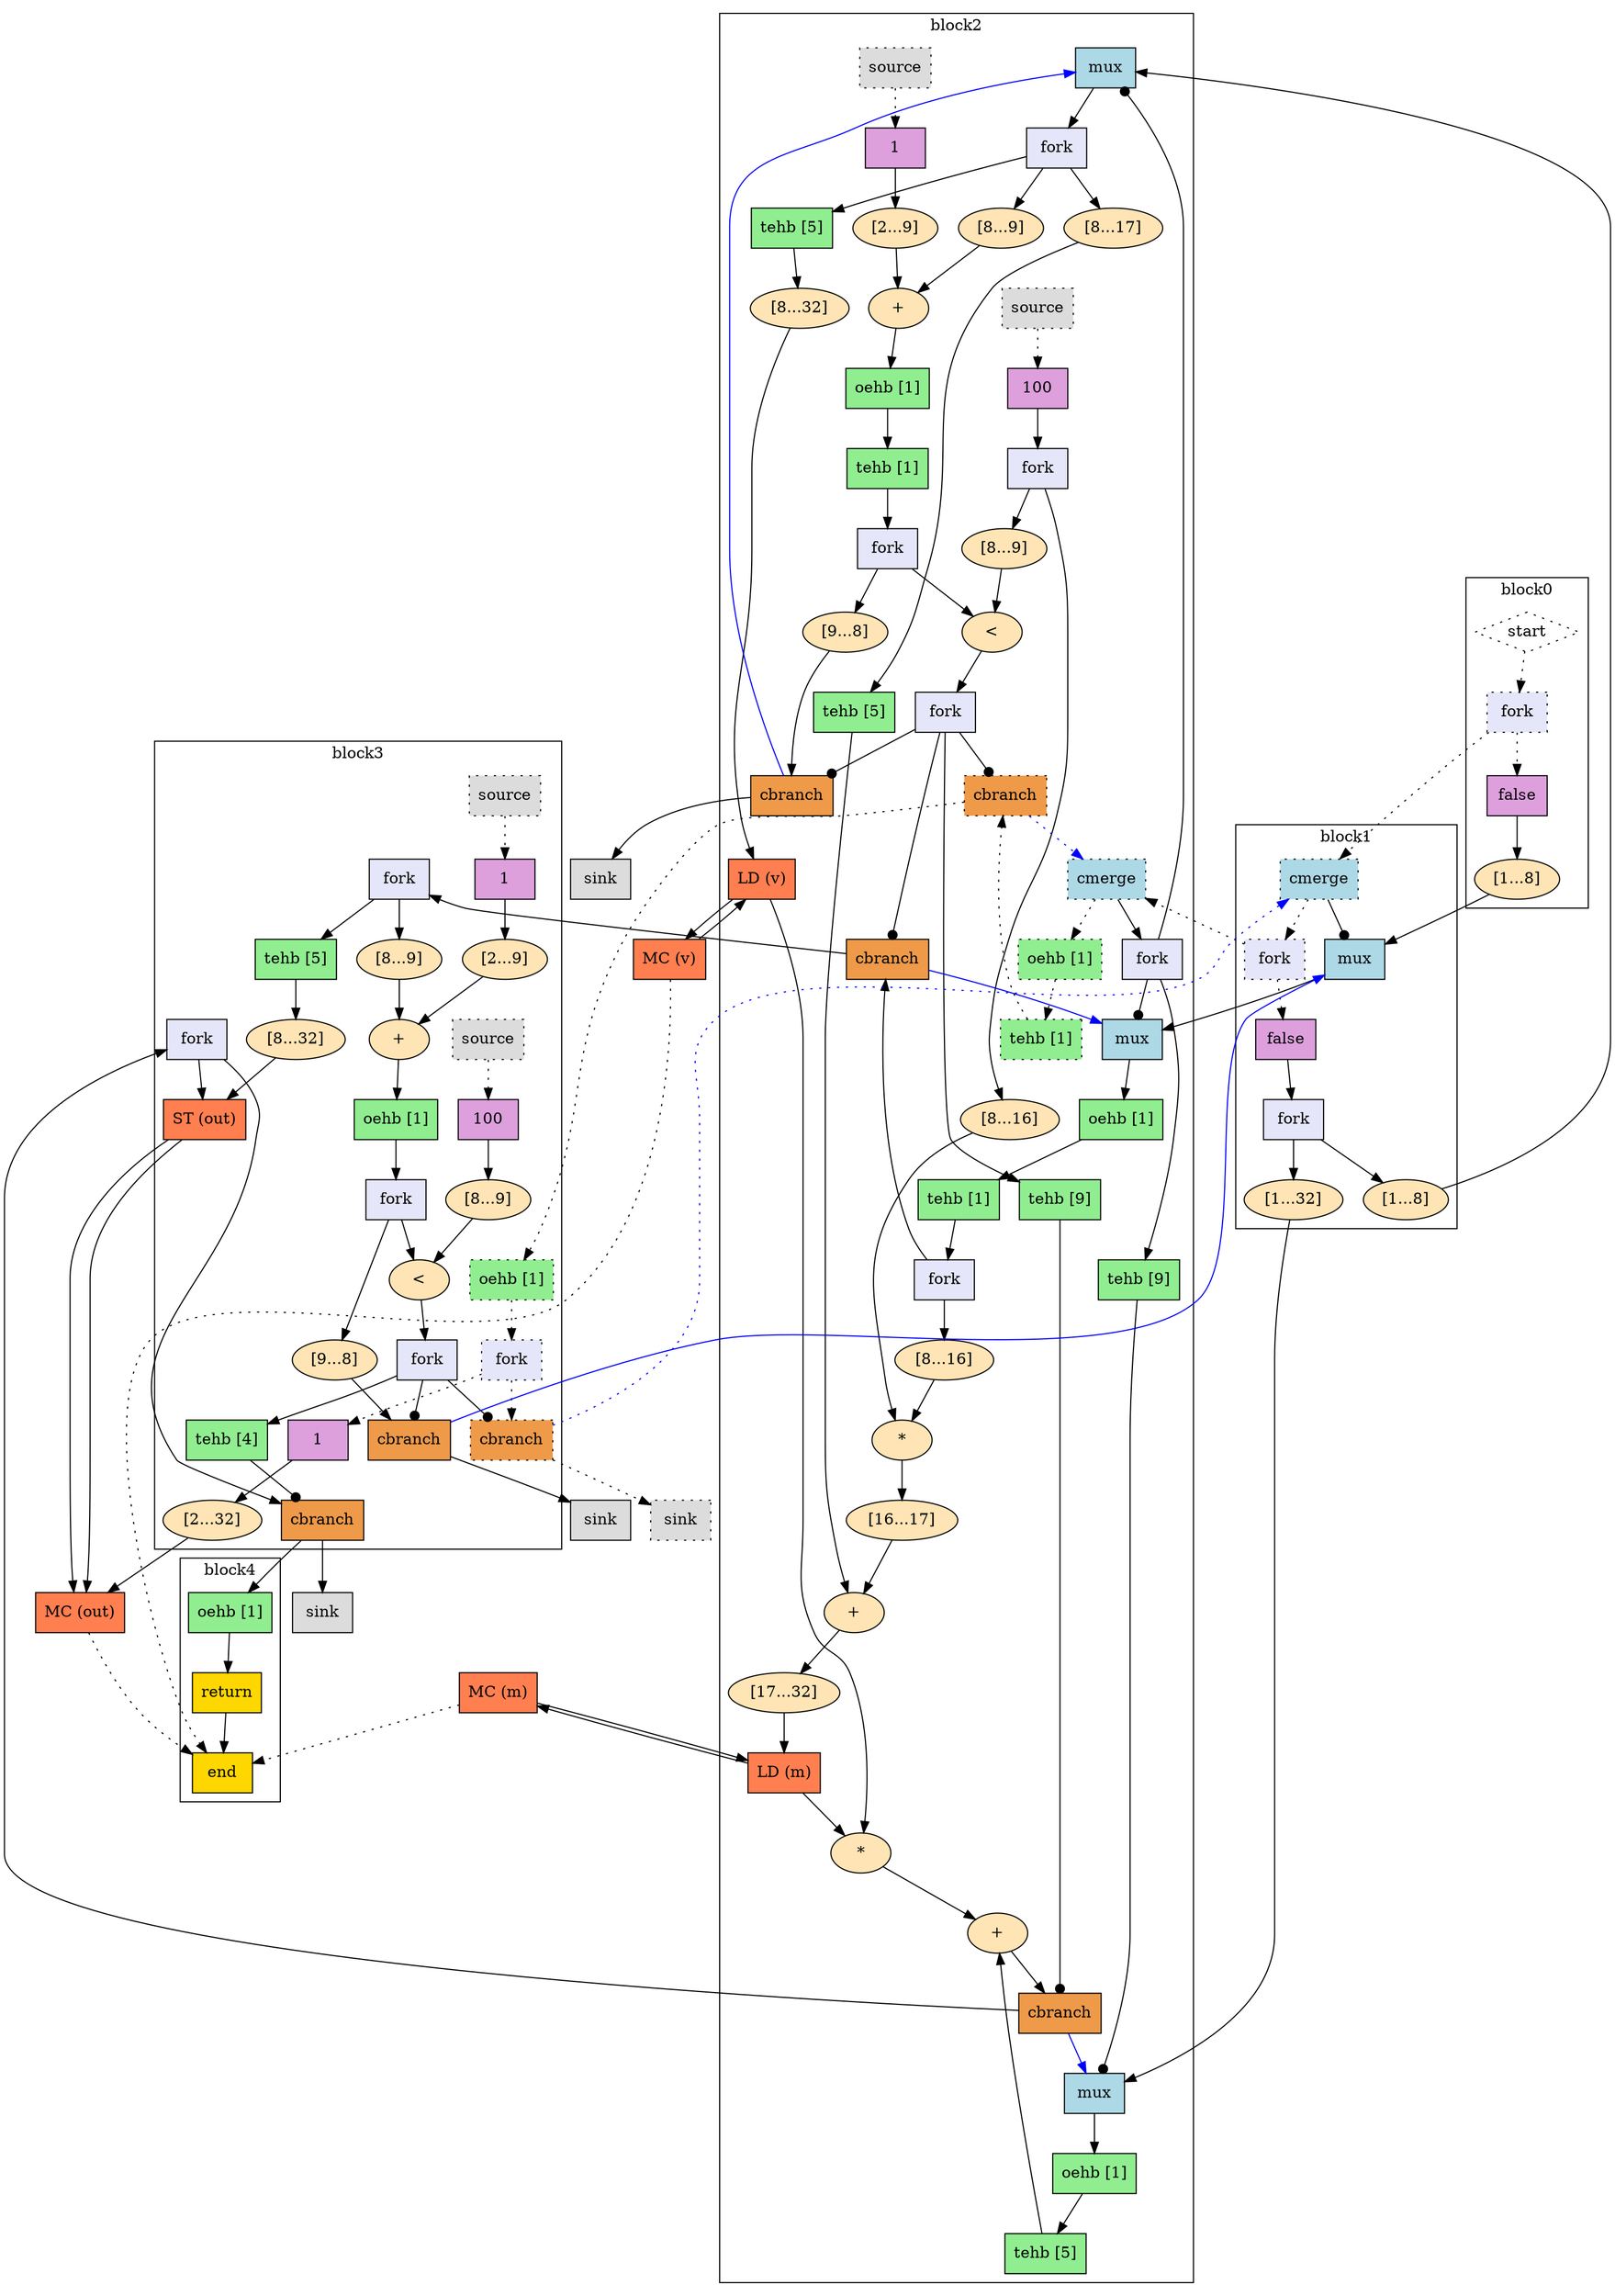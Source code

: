 Digraph G {
  splines=spline;
  compound=true; // Allow edges between clusters
  // Units/Channels in BB 0
  subgraph "cluster0" {
    label="block0"
    // Units from function arguments
    "start" [mlir_op="handshake.func", shape=diamond, label="start", style="dotted", ]
    // Units in BB 0
    "fork0" [mlir_op="handshake.fork", label="fork", fillcolor=lavender, shape="box", style="filled, dotted", ]
    "constant0" [mlir_op="handshake.constant", label="false", fillcolor=plum, shape="box", style="filled", ]
    "extsi7" [mlir_op="arith.extsi", label="[1...8]", fillcolor=moccasin, shape="oval", style="filled", ]
    // Channels from function arguments
    "start" -> "fork0" [style="dotted", dir="both", arrowtail="none", arrowhead="normal", ]
    // Channels in BB 0
    "fork0" -> "constant0" [style="dotted", dir="both", arrowtail="none", arrowhead="normal", ]
    "constant0" -> "extsi7" [style="solid", dir="both", arrowtail="none", arrowhead="normal", ]
  }
  // Units/Channels in BB 1
  subgraph "cluster1" {
    label="block1"
    // Units in BB 1
    "mux4" [mlir_op="handshake.mux", label="mux", fillcolor=lightblue, shape="box", style="filled", ]
    "control_merge4" [mlir_op="handshake.control_merge", label="cmerge", fillcolor=lightblue, shape="box", style="filled, dotted", ]
    "fork1" [mlir_op="handshake.fork", label="fork", fillcolor=lavender, shape="box", style="filled, dotted", ]
    "constant1" [mlir_op="handshake.constant", label="false", fillcolor=plum, shape="box", style="filled", ]
    "fork2" [mlir_op="handshake.fork", label="fork", fillcolor=lavender, shape="box", style="filled", ]
    "extsi8" [mlir_op="arith.extsi", label="[1...8]", fillcolor=moccasin, shape="oval", style="filled", ]
    "extsi9" [mlir_op="arith.extsi", label="[1...32]", fillcolor=moccasin, shape="oval", style="filled", ]
    // Channels in BB 1
    "control_merge4" -> "fork1" [style="dotted", dir="both", arrowtail="none", arrowhead="normal", ]
    "control_merge4" -> "mux4" [style="solid", dir="both", arrowtail="none", arrowhead="dot", ]
    "fork1" -> "constant1" [style="dotted", dir="both", arrowtail="none", arrowhead="normal", ]
    "constant1" -> "fork2" [style="solid", dir="both", arrowtail="none", arrowhead="normal", ]
    "fork2" -> "extsi8" [style="solid", dir="both", arrowtail="none", arrowhead="normal", ]
    "fork2" -> "extsi9" [style="solid", dir="both", arrowtail="none", arrowhead="normal", ]
  }
  // Units/Channels in BB 2
  subgraph "cluster2" {
    label="block2"
    // Units in BB 2
    "mux5" [mlir_op="handshake.mux", label="mux", fillcolor=lightblue, shape="box", style="filled", ]
    "fork3" [mlir_op="handshake.fork", label="fork", fillcolor=lavender, shape="box", style="filled", ]
    "extsi10" [mlir_op="arith.extsi", label="[8...17]", fillcolor=moccasin, shape="oval", style="filled", ]
    "extsi11" [mlir_op="arith.extsi", label="[8...9]", fillcolor=moccasin, shape="oval", style="filled", ]
    "tehb0" [mlir_op="handshake.tehb", label="tehb [5]", fillcolor=lightgreen, shape="box", style="filled", ]
    "extsi12" [mlir_op="arith.extsi", label="[8...32]", fillcolor=moccasin, shape="oval", style="filled", ]
    "tehb5" [mlir_op="handshake.tehb", label="tehb [9]", fillcolor=lightgreen, shape="box", style="filled", ]
    "mux2" [mlir_op="handshake.mux", label="mux", fillcolor=lightblue, shape="box", style="filled", ]
    "mux6" [mlir_op="handshake.mux", label="mux", fillcolor=lightblue, shape="box", style="filled", ]
    "oehb1" [mlir_op="handshake.oehb", label="oehb [1]", fillcolor=lightgreen, shape="box", style="filled", ]
    "tehb3" [mlir_op="handshake.tehb", label="tehb [1]", fillcolor=lightgreen, shape="box", style="filled", ]
    "fork4" [mlir_op="handshake.fork", label="fork", fillcolor=lavender, shape="box", style="filled", ]
    "extsi13" [mlir_op="arith.extsi", label="[8...16]", fillcolor=moccasin, shape="oval", style="filled", ]
    "control_merge5" [mlir_op="handshake.control_merge", label="cmerge", fillcolor=lightblue, shape="box", style="filled, dotted", ]
    "fork5" [mlir_op="handshake.fork", label="fork", fillcolor=lavender, shape="box", style="filled", ]
    "source0" [mlir_op="handshake.source", label="source", fillcolor=gainsboro, shape="box", style="filled, dotted", ]
    "constant10" [mlir_op="handshake.constant", label="100", fillcolor=plum, shape="box", style="filled", ]
    "fork6" [mlir_op="handshake.fork", label="fork", fillcolor=lavender, shape="box", style="filled", ]
    "extsi14" [mlir_op="arith.extsi", label="[8...16]", fillcolor=moccasin, shape="oval", style="filled", ]
    "extsi15" [mlir_op="arith.extsi", label="[8...9]", fillcolor=moccasin, shape="oval", style="filled", ]
    "source1" [mlir_op="handshake.source", label="source", fillcolor=gainsboro, shape="box", style="filled, dotted", ]
    "constant11" [mlir_op="handshake.constant", label="1", fillcolor=plum, shape="box", style="filled", ]
    "extsi16" [mlir_op="arith.extsi", label="[2...9]", fillcolor=moccasin, shape="oval", style="filled", ]
    "mc_load0" [mlir_op="handshake.mc_load", label="LD (v)", fillcolor=coral, shape="box", style="filled", ]
    "muli2" [mlir_op="arith.muli", label="*", fillcolor=moccasin, shape="oval", style="filled", ]
    "extsi17" [mlir_op="arith.extsi", label="[16...17]", fillcolor=moccasin, shape="oval", style="filled", ]
    "tehb1" [mlir_op="handshake.tehb", label="tehb [5]", fillcolor=lightgreen, shape="box", style="filled", ]
    "addi4" [mlir_op="arith.addi", label="+", fillcolor=moccasin, shape="oval", style="filled", ]
    "extsi18" [mlir_op="arith.extsi", label="[17...32]", fillcolor=moccasin, shape="oval", style="filled", ]
    "mc_load1" [mlir_op="handshake.mc_load", label="LD (m)", fillcolor=coral, shape="box", style="filled", ]
    "muli0" [mlir_op="arith.muli", label="*", fillcolor=moccasin, shape="oval", style="filled", ]
    "oehb0" [mlir_op="handshake.oehb", label="oehb [1]", fillcolor=lightgreen, shape="box", style="filled", ]
    "tehb2" [mlir_op="handshake.tehb", label="tehb [5]", fillcolor=lightgreen, shape="box", style="filled", ]
    "addi0" [mlir_op="arith.addi", label="+", fillcolor=moccasin, shape="oval", style="filled", ]
    "addi5" [mlir_op="arith.addi", label="+", fillcolor=moccasin, shape="oval", style="filled", ]
    "oehb3" [mlir_op="handshake.oehb", label="oehb [1]", fillcolor=lightgreen, shape="box", style="filled", ]
    "tehb6" [mlir_op="handshake.tehb", label="tehb [1]", fillcolor=lightgreen, shape="box", style="filled", ]
    "fork7" [mlir_op="handshake.fork", label="fork", fillcolor=lavender, shape="box", style="filled", ]
    "trunci0" [mlir_op="arith.trunci", label="[9...8]", fillcolor=moccasin, shape="oval", style="filled", ]
    "cmpi2" [mlir_op="arith.cmpi<", label="<", fillcolor=moccasin, shape="oval", style="filled", ]
    "fork8" [mlir_op="handshake.fork", label="fork", fillcolor=lavender, shape="box", style="filled", ]
    "cond_br0" [mlir_op="handshake.cond_br", label="cbranch", fillcolor=tan2, shape="box", style="filled", ]
    "tehb7" [mlir_op="handshake.tehb", label="tehb [9]", fillcolor=lightgreen, shape="box", style="filled", ]
    "cond_br3" [mlir_op="handshake.cond_br", label="cbranch", fillcolor=tan2, shape="box", style="filled", ]
    "cond_br1" [mlir_op="handshake.cond_br", label="cbranch", fillcolor=tan2, shape="box", style="filled", ]
    "oehb2" [mlir_op="handshake.oehb", label="oehb [1]", fillcolor=lightgreen, shape="box", style="filled, dotted", ]
    "tehb4" [mlir_op="handshake.tehb", label="tehb [1]", fillcolor=lightgreen, shape="box", style="filled, dotted", ]
    "cond_br5" [mlir_op="handshake.cond_br", label="cbranch", fillcolor=tan2, shape="box", style="filled, dotted", ]
    // Channels in BB 2
    "mux5" -> "fork3" [style="solid", dir="both", arrowtail="none", arrowhead="normal", ]
    "fork3" -> "extsi10" [style="solid", dir="both", arrowtail="none", arrowhead="normal", ]
    "fork3" -> "extsi11" [style="solid", dir="both", arrowtail="none", arrowhead="normal", ]
    "fork3" -> "tehb0" [style="solid", dir="both", arrowtail="none", arrowhead="normal", ]
    "extsi10" -> "tehb1" [style="solid", dir="both", arrowtail="none", arrowhead="normal", ]
    "extsi11" -> "addi5" [style="solid", dir="both", arrowtail="none", arrowhead="normal", ]
    "tehb0" -> "extsi12" [style="solid", dir="both", arrowtail="none", arrowhead="normal", ]
    "extsi12" -> "mc_load0" [style="solid", dir="both", arrowtail="none", arrowhead="normal", ]
    "tehb5" -> "mux2" [style="solid", dir="both", arrowtail="none", arrowhead="dot", ]
    "mux2" -> "oehb0" [style="solid", dir="both", arrowtail="none", arrowhead="normal", ]
    "mux6" -> "oehb1" [style="solid", dir="both", arrowtail="none", arrowhead="normal", ]
    "oehb1" -> "tehb3" [style="solid", dir="both", arrowtail="none", arrowhead="normal", ]
    "tehb3" -> "fork4" [style="solid", dir="both", arrowtail="none", arrowhead="normal", ]
    "fork4" -> "cond_br1" [style="solid", dir="both", arrowtail="none", arrowhead="normal", ]
    "fork4" -> "extsi13" [style="solid", dir="both", arrowtail="none", arrowhead="normal", ]
    "extsi13" -> "muli2" [style="solid", dir="both", arrowtail="none", arrowhead="normal", ]
    "control_merge5" -> "oehb2" [style="dotted", dir="both", arrowtail="none", arrowhead="normal", ]
    "control_merge5" -> "fork5" [style="solid", dir="both", arrowtail="none", arrowhead="normal", ]
    "fork5" -> "mux6" [style="solid", dir="both", arrowtail="none", arrowhead="dot", ]
    "fork5" -> "mux5" [style="solid", dir="both", arrowtail="none", arrowhead="dot", ]
    "fork5" -> "tehb5" [style="solid", dir="both", arrowtail="none", arrowhead="normal", ]
    "source0" -> "constant10" [style="dotted", dir="both", arrowtail="none", arrowhead="normal", ]
    "constant10" -> "fork6" [style="solid", dir="both", arrowtail="none", arrowhead="normal", ]
    "fork6" -> "extsi14" [style="solid", dir="both", arrowtail="none", arrowhead="normal", ]
    "fork6" -> "extsi15" [style="solid", dir="both", arrowtail="none", arrowhead="normal", ]
    "extsi14" -> "muli2" [style="solid", dir="both", arrowtail="none", arrowhead="normal", ]
    "extsi15" -> "cmpi2" [style="solid", dir="both", arrowtail="none", arrowhead="normal", ]
    "source1" -> "constant11" [style="dotted", dir="both", arrowtail="none", arrowhead="normal", ]
    "constant11" -> "extsi16" [style="solid", dir="both", arrowtail="none", arrowhead="normal", ]
    "extsi16" -> "addi5" [style="solid", dir="both", arrowtail="none", arrowhead="normal", ]
    "mc_load0" -> "muli0" [style="solid", dir="both", arrowtail="none", arrowhead="normal", ]
    "muli2" -> "extsi17" [style="solid", dir="both", arrowtail="none", arrowhead="normal", ]
    "extsi17" -> "addi4" [style="solid", dir="both", arrowtail="none", arrowhead="normal", ]
    "tehb1" -> "addi4" [style="solid", dir="both", arrowtail="none", arrowhead="normal", ]
    "addi4" -> "extsi18" [style="solid", dir="both", arrowtail="none", arrowhead="normal", ]
    "extsi18" -> "mc_load1" [style="solid", dir="both", arrowtail="none", arrowhead="normal", ]
    "mc_load1" -> "muli0" [style="solid", dir="both", arrowtail="none", arrowhead="normal", ]
    "muli0" -> "addi0" [style="solid", dir="both", arrowtail="none", arrowhead="normal", ]
    "oehb0" -> "tehb2" [style="solid", dir="both", arrowtail="none", arrowhead="normal", ]
    "tehb2" -> "addi0" [style="solid", dir="both", arrowtail="none", arrowhead="normal", ]
    "addi0" -> "cond_br3" [style="solid", dir="both", arrowtail="none", arrowhead="normal", ]
    "addi5" -> "oehb3" [style="solid", dir="both", arrowtail="none", arrowhead="normal", ]
    "oehb3" -> "tehb6" [style="solid", dir="both", arrowtail="none", arrowhead="normal", ]
    "tehb6" -> "fork7" [style="solid", dir="both", arrowtail="none", arrowhead="normal", ]
    "fork7" -> "trunci0" [style="solid", dir="both", arrowtail="none", arrowhead="normal", ]
    "fork7" -> "cmpi2" [style="solid", dir="both", arrowtail="none", arrowhead="normal", ]
    "trunci0" -> "cond_br0" [style="solid", dir="both", arrowtail="none", arrowhead="normal", ]
    "cmpi2" -> "fork8" [style="solid", dir="both", arrowtail="none", arrowhead="normal", ]
    "fork8" -> "cond_br0" [style="solid", dir="both", arrowtail="none", arrowhead="dot", ]
    "fork8" -> "cond_br1" [style="solid", dir="both", arrowtail="none", arrowhead="dot", ]
    "fork8" -> "tehb7" [style="solid", dir="both", arrowtail="none", arrowhead="normal", ]
    "fork8" -> "cond_br5" [style="solid", dir="both", arrowtail="none", arrowhead="dot", ]
    "cond_br0" -> "mux5" [style="solid", dir="both", arrowtail="none", arrowhead="normal",  color="blue"]
    "tehb7" -> "cond_br3" [style="solid", dir="both", arrowtail="none", arrowhead="dot", ]
    "cond_br3" -> "mux2" [style="solid", dir="both", arrowtail="none", arrowhead="normal",  color="blue"]
    "cond_br1" -> "mux6" [style="solid", dir="both", arrowtail="none", arrowhead="normal",  color="blue"]
    "oehb2" -> "tehb4" [style="dotted", dir="both", arrowtail="none", arrowhead="normal", ]
    "tehb4" -> "cond_br5" [style="dotted", dir="both", arrowtail="none", arrowhead="normal", ]
    "cond_br5" -> "control_merge5" [style="dotted", dir="both", arrowtail="none", arrowhead="normal",  color="blue"]
  }
  // Units/Channels in BB 3
  subgraph "cluster3" {
    label="block3"
    // Units in BB 3
    "fork9" [mlir_op="handshake.fork", label="fork", fillcolor=lavender, shape="box", style="filled", ]
    "extsi19" [mlir_op="arith.extsi", label="[8...9]", fillcolor=moccasin, shape="oval", style="filled", ]
    "tehb8" [mlir_op="handshake.tehb", label="tehb [5]", fillcolor=lightgreen, shape="box", style="filled", ]
    "extsi20" [mlir_op="arith.extsi", label="[8...32]", fillcolor=moccasin, shape="oval", style="filled", ]
    "fork10" [mlir_op="handshake.fork", label="fork", fillcolor=lavender, shape="box", style="filled", ]
    "oehb4" [mlir_op="handshake.oehb", label="oehb [1]", fillcolor=lightgreen, shape="box", style="filled, dotted", ]
    "fork11" [mlir_op="handshake.fork", label="fork", fillcolor=lavender, shape="box", style="filled, dotted", ]
    "constant12" [mlir_op="handshake.constant", label="1", fillcolor=plum, shape="box", style="filled", ]
    "extsi4" [mlir_op="arith.extsi", label="[2...32]", fillcolor=moccasin, shape="oval", style="filled", ]
    "source2" [mlir_op="handshake.source", label="source", fillcolor=gainsboro, shape="box", style="filled, dotted", ]
    "constant13" [mlir_op="handshake.constant", label="100", fillcolor=plum, shape="box", style="filled", ]
    "extsi21" [mlir_op="arith.extsi", label="[8...9]", fillcolor=moccasin, shape="oval", style="filled", ]
    "source3" [mlir_op="handshake.source", label="source", fillcolor=gainsboro, shape="box", style="filled, dotted", ]
    "constant14" [mlir_op="handshake.constant", label="1", fillcolor=plum, shape="box", style="filled", ]
    "extsi22" [mlir_op="arith.extsi", label="[2...9]", fillcolor=moccasin, shape="oval", style="filled", ]
    "mc_store0" [mlir_op="handshake.mc_store", label="ST (out)", fillcolor=coral, shape="box", style="filled", ]
    "addi6" [mlir_op="arith.addi", label="+", fillcolor=moccasin, shape="oval", style="filled", ]
    "oehb5" [mlir_op="handshake.oehb", label="oehb [1]", fillcolor=lightgreen, shape="box", style="filled", ]
    "fork12" [mlir_op="handshake.fork", label="fork", fillcolor=lavender, shape="box", style="filled", ]
    "trunci1" [mlir_op="arith.trunci", label="[9...8]", fillcolor=moccasin, shape="oval", style="filled", ]
    "cmpi3" [mlir_op="arith.cmpi<", label="<", fillcolor=moccasin, shape="oval", style="filled", ]
    "fork13" [mlir_op="handshake.fork", label="fork", fillcolor=lavender, shape="box", style="filled", ]
    "cond_br9" [mlir_op="handshake.cond_br", label="cbranch", fillcolor=tan2, shape="box", style="filled", ]
    "cond_br7" [mlir_op="handshake.cond_br", label="cbranch", fillcolor=tan2, shape="box", style="filled, dotted", ]
    "tehb9" [mlir_op="handshake.tehb", label="tehb [4]", fillcolor=lightgreen, shape="box", style="filled", ]
    "cond_br8" [mlir_op="handshake.cond_br", label="cbranch", fillcolor=tan2, shape="box", style="filled", ]
    // Channels in BB 3
    "fork9" -> "extsi19" [style="solid", dir="both", arrowtail="none", arrowhead="normal", ]
    "fork9" -> "tehb8" [style="solid", dir="both", arrowtail="none", arrowhead="normal", ]
    "extsi19" -> "addi6" [style="solid", dir="both", arrowtail="none", arrowhead="normal", ]
    "tehb8" -> "extsi20" [style="solid", dir="both", arrowtail="none", arrowhead="normal", ]
    "extsi20" -> "mc_store0" [style="solid", dir="both", arrowtail="none", arrowhead="normal", ]
    "fork10" -> "cond_br8" [style="solid", dir="both", arrowtail="none", arrowhead="normal", ]
    "fork10" -> "mc_store0" [style="solid", dir="both", arrowtail="none", arrowhead="normal", ]
    "oehb4" -> "fork11" [style="dotted", dir="both", arrowtail="none", arrowhead="normal", ]
    "fork11" -> "cond_br7" [style="dotted", dir="both", arrowtail="none", arrowhead="normal", ]
    "fork11" -> "constant12" [style="dotted", dir="both", arrowtail="none", arrowhead="normal", ]
    "constant12" -> "extsi4" [style="solid", dir="both", arrowtail="none", arrowhead="normal", ]
    "source2" -> "constant13" [style="dotted", dir="both", arrowtail="none", arrowhead="normal", ]
    "constant13" -> "extsi21" [style="solid", dir="both", arrowtail="none", arrowhead="normal", ]
    "extsi21" -> "cmpi3" [style="solid", dir="both", arrowtail="none", arrowhead="normal", ]
    "source3" -> "constant14" [style="dotted", dir="both", arrowtail="none", arrowhead="normal", ]
    "constant14" -> "extsi22" [style="solid", dir="both", arrowtail="none", arrowhead="normal", ]
    "extsi22" -> "addi6" [style="solid", dir="both", arrowtail="none", arrowhead="normal", ]
    "addi6" -> "oehb5" [style="solid", dir="both", arrowtail="none", arrowhead="normal", ]
    "oehb5" -> "fork12" [style="solid", dir="both", arrowtail="none", arrowhead="normal", ]
    "fork12" -> "trunci1" [style="solid", dir="both", arrowtail="none", arrowhead="normal", ]
    "fork12" -> "cmpi3" [style="solid", dir="both", arrowtail="none", arrowhead="normal", ]
    "trunci1" -> "cond_br9" [style="solid", dir="both", arrowtail="none", arrowhead="normal", ]
    "cmpi3" -> "fork13" [style="solid", dir="both", arrowtail="none", arrowhead="normal", ]
    "fork13" -> "cond_br9" [style="solid", dir="both", arrowtail="none", arrowhead="dot", ]
    "fork13" -> "cond_br7" [style="solid", dir="both", arrowtail="none", arrowhead="dot", ]
    "fork13" -> "tehb9" [style="solid", dir="both", arrowtail="none", arrowhead="normal", ]
    "tehb9" -> "cond_br8" [style="solid", dir="both", arrowtail="none", arrowhead="dot", ]
  }
  // Units/Channels in BB 4
  subgraph "cluster4" {
    label="block4"
    // Units in BB 4
    "oehb6" [mlir_op="handshake.oehb", label="oehb [1]", fillcolor=lightgreen, shape="box", style="filled", ]
    "return1" [mlir_op="handshake.return", label="return", fillcolor=gold, shape="box", style="filled", ]
    "end0" [mlir_op="handshake.end", label="end", fillcolor=gold, shape="box", style="filled", ]
    // Channels in BB 4
    "oehb6" -> "return1" [style="solid", dir="both", arrowtail="none", arrowhead="normal", ]
    "return1" -> "end0" [style="solid", dir="both", arrowtail="none", arrowhead="normal", ]
  }
  // Units outside of all basic blocks
  "mem_controller0" [mlir_op="handshake.mem_controller", label="MC (out)", fillcolor=coral, shape="box", style="filled", ]
  "mem_controller1" [mlir_op="handshake.mem_controller", label="MC (v)", fillcolor=coral, shape="box", style="filled", ]
  "mem_controller2" [mlir_op="handshake.mem_controller", label="MC (m)", fillcolor=coral, shape="box", style="filled", ]
  "sink0" [mlir_op="handshake.sink", label="sink", fillcolor=gainsboro, shape="box", style="filled", ]
  "sink1" [mlir_op="handshake.sink", label="sink", fillcolor=gainsboro, shape="box", style="filled", ]
  "sink2" [mlir_op="handshake.sink", label="sink", fillcolor=gainsboro, shape="box", style="filled, dotted", ]
  "sink3" [mlir_op="handshake.sink", label="sink", fillcolor=gainsboro, shape="box", style="filled", ]
  // Channels outgoing of BB 0
  "fork0" -> "control_merge4" [style="dotted", dir="both", arrowtail="none", arrowhead="normal", ]
  "extsi7" -> "mux4" [style="solid", dir="both", arrowtail="none", arrowhead="normal", ]
  // Channels outgoing of BB 1
  "mux4" -> "mux6" [style="solid", dir="both", arrowtail="none", arrowhead="normal", ]
  "fork1" -> "control_merge5" [style="dotted", dir="both", arrowtail="none", arrowhead="normal", ]
  "extsi8" -> "mux5" [style="solid", dir="both", arrowtail="none", arrowhead="normal", ]
  "extsi9" -> "mux2" [style="solid", dir="both", arrowtail="none", arrowhead="normal", ]
  // Channels outgoing of BB 2
  "mc_load0" -> "mem_controller1" [style="solid", dir="both", arrowtail="none", arrowhead="normal", ]
  "mc_load1" -> "mem_controller2" [style="solid", dir="both", arrowtail="none", arrowhead="normal", ]
  "cond_br0" -> "sink0" [style="solid", dir="both", arrowtail="none", arrowhead="normal", ]
  "cond_br3" -> "fork10" [style="solid", dir="both", arrowtail="none", arrowhead="normal", ]
  "cond_br1" -> "fork9" [style="solid", dir="both", arrowtail="none", arrowhead="normal", ]
  "cond_br5" -> "oehb4" [style="dotted", dir="both", arrowtail="none", arrowhead="normal", ]
  // Channels outgoing of BB 3
  "extsi4" -> "mem_controller0" [style="solid", dir="both", arrowtail="none", arrowhead="normal", ]
  "mc_store0" -> "mem_controller0" [style="solid", dir="both", arrowtail="none", arrowhead="normal", ]
  "mc_store0" -> "mem_controller0" [style="solid", dir="both", arrowtail="none", arrowhead="normal", ]
  "cond_br9" -> "mux4" [style="solid", dir="both", arrowtail="none", arrowhead="normal",  color="blue"]
  "cond_br9" -> "sink1" [style="solid", dir="both", arrowtail="none", arrowhead="normal", ]
  "cond_br7" -> "control_merge4" [style="dotted", dir="both", arrowtail="none", arrowhead="normal",  color="blue"]
  "cond_br7" -> "sink2" [style="dotted", dir="both", arrowtail="none", arrowhead="normal", ]
  "cond_br8" -> "sink3" [style="solid", dir="both", arrowtail="none", arrowhead="normal", ]
  "cond_br8" -> "oehb6" [style="solid", dir="both", arrowtail="none", arrowhead="normal", ]
  // Channels outside of all basic blocks
  "mem_controller0" -> "end0" [style="dotted", dir="both", arrowtail="none", arrowhead="normal", ]
  "mem_controller1" -> "mc_load0" [style="solid", dir="both", arrowtail="none", arrowhead="normal", ]
  "mem_controller1" -> "end0" [style="dotted", dir="both", arrowtail="none", arrowhead="normal", ]
  "mem_controller2" -> "mc_load1" [style="solid", dir="both", arrowtail="none", arrowhead="normal", ]
  "mem_controller2" -> "end0" [style="dotted", dir="both", arrowtail="none", arrowhead="normal", ]
}
